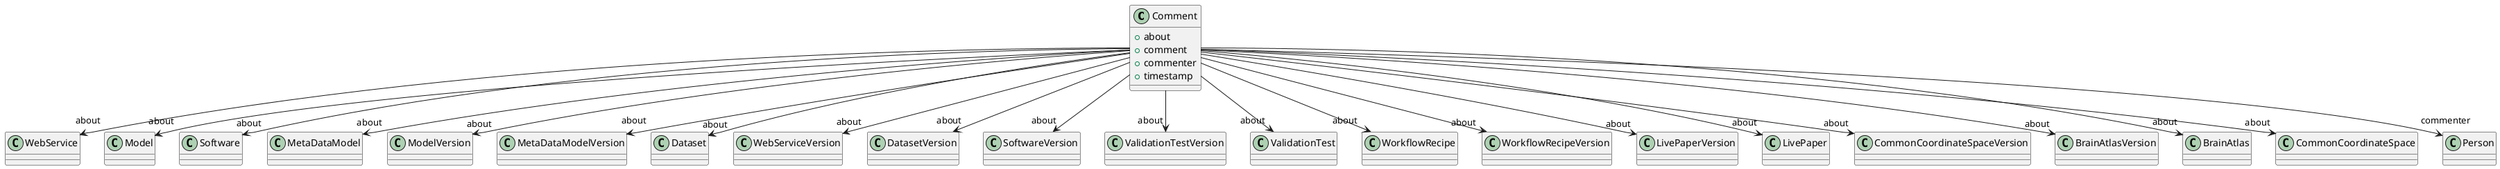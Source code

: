 @startuml
class Comment {
+about
+comment
+commenter
+timestamp

}
Comment -d-> "about" WebService
Comment -d-> "about" Model
Comment -d-> "about" Software
Comment -d-> "about" MetaDataModel
Comment -d-> "about" ModelVersion
Comment -d-> "about" MetaDataModelVersion
Comment -d-> "about" Dataset
Comment -d-> "about" WebServiceVersion
Comment -d-> "about" DatasetVersion
Comment -d-> "about" SoftwareVersion
Comment -d-> "about" ValidationTestVersion
Comment -d-> "about" ValidationTest
Comment -d-> "about" WorkflowRecipe
Comment -d-> "about" WorkflowRecipeVersion
Comment -d-> "about" LivePaperVersion
Comment -d-> "about" LivePaper
Comment -d-> "about" CommonCoordinateSpaceVersion
Comment -d-> "about" BrainAtlasVersion
Comment -d-> "about" BrainAtlas
Comment -d-> "about" CommonCoordinateSpace
Comment -d-> "commenter" Person

@enduml